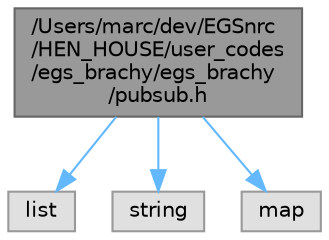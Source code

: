 digraph "/Users/marc/dev/EGSnrc/HEN_HOUSE/user_codes/egs_brachy/egs_brachy/pubsub.h"
{
 // LATEX_PDF_SIZE
  bgcolor="transparent";
  edge [fontname=Helvetica,fontsize=10,labelfontname=Helvetica,labelfontsize=10];
  node [fontname=Helvetica,fontsize=10,shape=box,height=0.2,width=0.4];
  Node1 [label="/Users/marc/dev/EGSnrc\l/HEN_HOUSE/user_codes\l/egs_brachy/egs_brachy\l/pubsub.h",height=0.2,width=0.4,color="gray40", fillcolor="grey60", style="filled", fontcolor="black",tooltip="A simple pub/sub module to allow various egs_brachy classes to subscribe to particle events."];
  Node1 -> Node2 [color="steelblue1",style="solid"];
  Node2 [label="list",height=0.2,width=0.4,color="grey60", fillcolor="#E0E0E0", style="filled",tooltip=" "];
  Node1 -> Node3 [color="steelblue1",style="solid"];
  Node3 [label="string",height=0.2,width=0.4,color="grey60", fillcolor="#E0E0E0", style="filled",tooltip=" "];
  Node1 -> Node4 [color="steelblue1",style="solid"];
  Node4 [label="map",height=0.2,width=0.4,color="grey60", fillcolor="#E0E0E0", style="filled",tooltip=" "];
}
